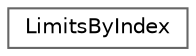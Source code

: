 digraph "Graphical Class Hierarchy"
{
 // LATEX_PDF_SIZE
  bgcolor="transparent";
  edge [fontname=Helvetica,fontsize=10,labelfontname=Helvetica,labelfontsize=10];
  node [fontname=Helvetica,fontsize=10,shape=box,height=0.2,width=0.4];
  rankdir="LR";
  Node0 [id="Node000000",label="LimitsByIndex",height=0.2,width=0.4,color="grey40", fillcolor="white", style="filled",URL="$class_limits_by_index.html",tooltip="Class to calculate and retrieve price limits based on index for a given symbol and timeframe."];
}
